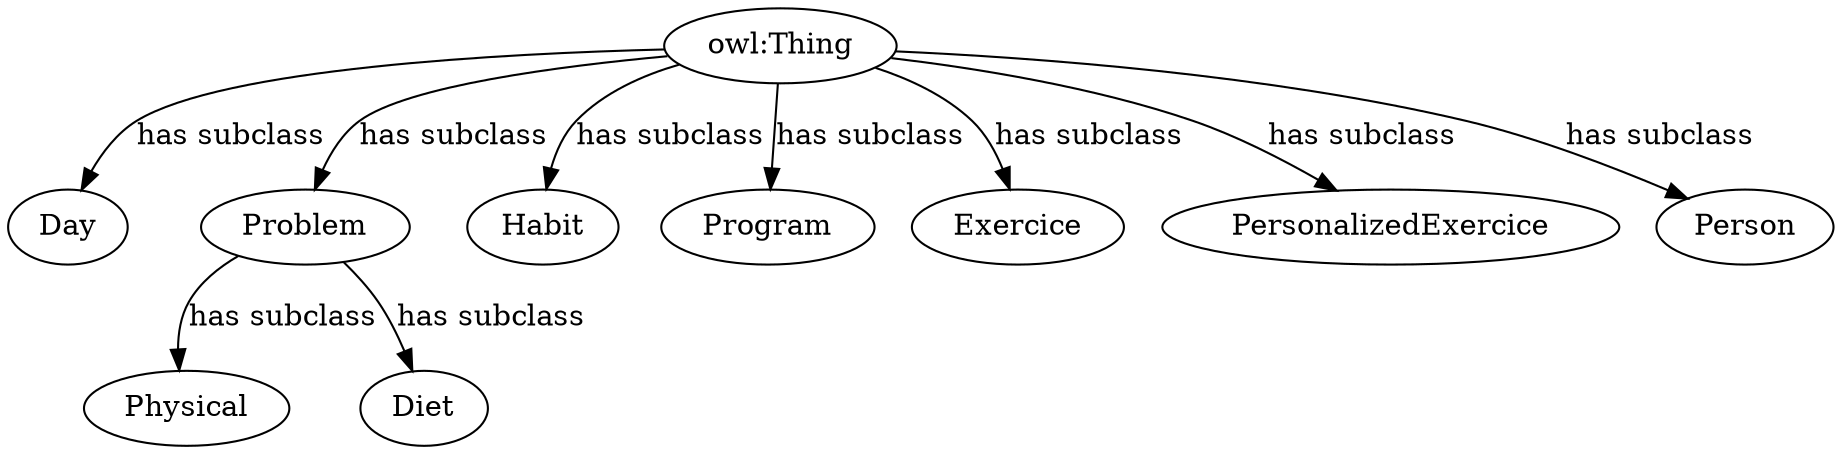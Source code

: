 digraph g {
	"owl:Thing" -> "Day" [label="has subclass"]
	"Problem" -> "Physical" [label="has subclass"]
	"owl:Thing" -> "Habit" [label="has subclass"]
	"owl:Thing" -> "Problem" [label="has subclass"]
	"owl:Thing" -> "Program" [label="has subclass"]
	"Problem" -> "Diet" [label="has subclass"]
	"owl:Thing" -> "Exercice" [label="has subclass"]
	"owl:Thing" -> "PersonalizedExercice" [label="has subclass"]
	"owl:Thing" -> "Person" [label="has subclass"]
}
